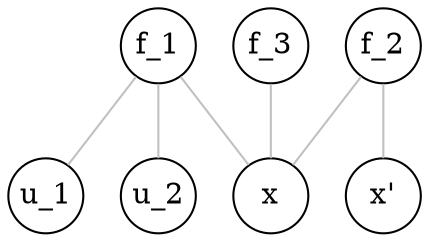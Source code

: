 graph Uncontrollable{
node[shape=circle,fixedsize=1]
edge[color="gray"]
	f_1--x   f_1--u_1 f_1--u_2
	f_2--x   f_2--"x'"
	f_3--x
edge[color="black", style="setlinewidth(4)"]
}
